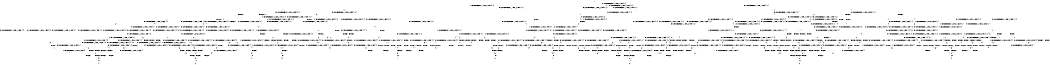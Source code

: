 digraph BCG {
size = "7, 10.5";
center = TRUE;
node [shape = circle];
0 [peripheries = 2];
0 -> 1 [label = "EX !0 !ATOMIC_EXCH_BRANCH (1, +1, TRUE, +0, 2, TRUE) !{0, 1, 2}"];
0 -> 2 [label = "EX !2 !ATOMIC_EXCH_BRANCH (1, +0, TRUE, +0, 3, TRUE) !{0, 1, 2}"];
0 -> 3 [label = "EX !1 !ATOMIC_EXCH_BRANCH (1, +0, TRUE, +0, 1, TRUE) !{0, 1, 2}"];
0 -> 4 [label = "EX !0 !ATOMIC_EXCH_BRANCH (1, +1, TRUE, +0, 2, TRUE) !{0, 1, 2}"];
1 -> 5 [label = "EX !2 !ATOMIC_EXCH_BRANCH (1, +0, TRUE, +0, 3, FALSE) !{0, 1, 2}"];
1 -> 6 [label = "EX !1 !ATOMIC_EXCH_BRANCH (1, +0, TRUE, +0, 1, FALSE) !{0, 1, 2}"];
1 -> 7 [label = "TERMINATE !0"];
2 -> 8 [label = "EX !0 !ATOMIC_EXCH_BRANCH (1, +1, TRUE, +0, 2, TRUE) !{0, 1, 2}"];
2 -> 9 [label = "EX !1 !ATOMIC_EXCH_BRANCH (1, +0, TRUE, +0, 1, TRUE) !{0, 1, 2}"];
2 -> 10 [label = "TERMINATE !2"];
2 -> 11 [label = "EX !0 !ATOMIC_EXCH_BRANCH (1, +1, TRUE, +0, 2, TRUE) !{0, 1, 2}"];
3 -> 3 [label = "EX !1 !ATOMIC_EXCH_BRANCH (1, +0, TRUE, +0, 1, TRUE) !{0, 1, 2}"];
3 -> 12 [label = "EX !0 !ATOMIC_EXCH_BRANCH (1, +1, TRUE, +0, 2, TRUE) !{0, 1, 2}"];
3 -> 9 [label = "EX !2 !ATOMIC_EXCH_BRANCH (1, +0, TRUE, +0, 3, TRUE) !{0, 1, 2}"];
3 -> 13 [label = "EX !0 !ATOMIC_EXCH_BRANCH (1, +1, TRUE, +0, 2, TRUE) !{0, 1, 2}"];
4 -> 14 [label = "EX !1 !ATOMIC_EXCH_BRANCH (1, +0, TRUE, +0, 1, FALSE) !{0, 1, 2}"];
4 -> 15 [label = "EX !2 !ATOMIC_EXCH_BRANCH (1, +0, TRUE, +0, 3, FALSE) !{0, 1, 2}"];
4 -> 16 [label = "EX !1 !ATOMIC_EXCH_BRANCH (1, +0, TRUE, +0, 1, FALSE) !{0, 1, 2}"];
4 -> 17 [label = "TERMINATE !0"];
5 -> 8 [label = "EX !2 !ATOMIC_EXCH_BRANCH (1, +1, TRUE, +0, 3, TRUE) !{0, 1, 2}"];
5 -> 18 [label = "EX !1 !ATOMIC_EXCH_BRANCH (1, +0, TRUE, +0, 1, TRUE) !{0, 1, 2}"];
5 -> 19 [label = "TERMINATE !0"];
6 -> 20 [label = "EX !2 !ATOMIC_EXCH_BRANCH (1, +0, TRUE, +0, 3, TRUE) !{0, 1, 2}"];
6 -> 21 [label = "TERMINATE !0"];
6 -> 22 [label = "TERMINATE !1"];
7 -> 23 [label = "EX !2 !ATOMIC_EXCH_BRANCH (1, +0, TRUE, +0, 3, FALSE) !{1, 2}"];
7 -> 24 [label = "EX !1 !ATOMIC_EXCH_BRANCH (1, +0, TRUE, +0, 1, FALSE) !{1, 2}"];
7 -> 25 [label = "EX !1 !ATOMIC_EXCH_BRANCH (1, +0, TRUE, +0, 1, FALSE) !{1, 2}"];
8 -> 26 [label = "EX !1 !ATOMIC_EXCH_BRANCH (1, +0, TRUE, +0, 1, FALSE) !{0, 1, 2}"];
8 -> 27 [label = "TERMINATE !0"];
8 -> 28 [label = "TERMINATE !2"];
9 -> 9 [label = "EX !1 !ATOMIC_EXCH_BRANCH (1, +0, TRUE, +0, 1, TRUE) !{0, 1, 2}"];
9 -> 29 [label = "EX !0 !ATOMIC_EXCH_BRANCH (1, +1, TRUE, +0, 2, TRUE) !{0, 1, 2}"];
9 -> 30 [label = "TERMINATE !2"];
9 -> 31 [label = "EX !0 !ATOMIC_EXCH_BRANCH (1, +1, TRUE, +0, 2, TRUE) !{0, 1, 2}"];
10 -> 32 [label = "EX !0 !ATOMIC_EXCH_BRANCH (1, +1, TRUE, +0, 2, TRUE) !{0, 1}"];
10 -> 33 [label = "EX !1 !ATOMIC_EXCH_BRANCH (1, +0, TRUE, +0, 1, TRUE) !{0, 1}"];
10 -> 34 [label = "EX !0 !ATOMIC_EXCH_BRANCH (1, +1, TRUE, +0, 2, TRUE) !{0, 1}"];
11 -> 35 [label = "EX !1 !ATOMIC_EXCH_BRANCH (1, +0, TRUE, +0, 1, FALSE) !{0, 1, 2}"];
11 -> 36 [label = "EX !1 !ATOMIC_EXCH_BRANCH (1, +0, TRUE, +0, 1, FALSE) !{0, 1, 2}"];
11 -> 37 [label = "TERMINATE !0"];
11 -> 38 [label = "TERMINATE !2"];
12 -> 6 [label = "EX !1 !ATOMIC_EXCH_BRANCH (1, +0, TRUE, +0, 1, FALSE) !{0, 1, 2}"];
12 -> 39 [label = "EX !2 !ATOMIC_EXCH_BRANCH (1, +0, TRUE, +0, 3, FALSE) !{0, 1, 2}"];
12 -> 40 [label = "TERMINATE !0"];
13 -> 14 [label = "EX !1 !ATOMIC_EXCH_BRANCH (1, +0, TRUE, +0, 1, FALSE) !{0, 1, 2}"];
13 -> 16 [label = "EX !1 !ATOMIC_EXCH_BRANCH (1, +0, TRUE, +0, 1, FALSE) !{0, 1, 2}"];
13 -> 41 [label = "EX !2 !ATOMIC_EXCH_BRANCH (1, +0, TRUE, +0, 3, FALSE) !{0, 1, 2}"];
13 -> 42 [label = "TERMINATE !0"];
14 -> 43 [label = "EX !2 !ATOMIC_EXCH_BRANCH (1, +0, TRUE, +0, 3, TRUE) !{0, 1, 2}"];
14 -> 44 [label = "EX !2 !ATOMIC_EXCH_BRANCH (1, +0, TRUE, +0, 3, TRUE) !{0, 1, 2}"];
14 -> 45 [label = "TERMINATE !0"];
14 -> 46 [label = "TERMINATE !1"];
15 -> 47 [label = "EX !1 !ATOMIC_EXCH_BRANCH (1, +0, TRUE, +0, 1, TRUE) !{0, 1, 2}"];
15 -> 11 [label = "EX !2 !ATOMIC_EXCH_BRANCH (1, +1, TRUE, +0, 3, TRUE) !{0, 1, 2}"];
15 -> 48 [label = "EX !1 !ATOMIC_EXCH_BRANCH (1, +0, TRUE, +0, 1, TRUE) !{0, 1, 2}"];
15 -> 49 [label = "TERMINATE !0"];
16 -> 50 [label = "EX !2 !ATOMIC_EXCH_BRANCH (1, +0, TRUE, +0, 3, TRUE) !{0, 1, 2}"];
16 -> 51 [label = "TERMINATE !0"];
16 -> 52 [label = "TERMINATE !1"];
17 -> 53 [label = "EX !2 !ATOMIC_EXCH_BRANCH (1, +0, TRUE, +0, 3, FALSE) !{1, 2}"];
17 -> 54 [label = "EX !1 !ATOMIC_EXCH_BRANCH (1, +0, TRUE, +0, 1, FALSE) !{1, 2}"];
18 -> 18 [label = "EX !1 !ATOMIC_EXCH_BRANCH (1, +0, TRUE, +0, 1, TRUE) !{0, 1, 2}"];
18 -> 29 [label = "EX !2 !ATOMIC_EXCH_BRANCH (1, +1, TRUE, +0, 3, TRUE) !{0, 1, 2}"];
18 -> 55 [label = "TERMINATE !0"];
19 -> 56 [label = "EX !2 !ATOMIC_EXCH_BRANCH (1, +1, TRUE, +0, 3, TRUE) !{1, 2}"];
19 -> 57 [label = "EX !1 !ATOMIC_EXCH_BRANCH (1, +0, TRUE, +0, 1, TRUE) !{1, 2}"];
19 -> 58 [label = "EX !1 !ATOMIC_EXCH_BRANCH (1, +0, TRUE, +0, 1, TRUE) !{1, 2}"];
20 -> 59 [label = "TERMINATE !0"];
20 -> 60 [label = "TERMINATE !2"];
20 -> 61 [label = "TERMINATE !1"];
21 -> 62 [label = "EX !2 !ATOMIC_EXCH_BRANCH (1, +0, TRUE, +0, 3, TRUE) !{1, 2}"];
21 -> 63 [label = "TERMINATE !1"];
22 -> 64 [label = "EX !2 !ATOMIC_EXCH_BRANCH (1, +0, TRUE, +0, 3, TRUE) !{0, 2}"];
22 -> 63 [label = "TERMINATE !0"];
23 -> 56 [label = "EX !2 !ATOMIC_EXCH_BRANCH (1, +1, TRUE, +0, 3, TRUE) !{1, 2}"];
23 -> 57 [label = "EX !1 !ATOMIC_EXCH_BRANCH (1, +0, TRUE, +0, 1, TRUE) !{1, 2}"];
23 -> 58 [label = "EX !1 !ATOMIC_EXCH_BRANCH (1, +0, TRUE, +0, 1, TRUE) !{1, 2}"];
24 -> 62 [label = "EX !2 !ATOMIC_EXCH_BRANCH (1, +0, TRUE, +0, 3, TRUE) !{1, 2}"];
24 -> 63 [label = "TERMINATE !1"];
25 -> 65 [label = "EX !2 !ATOMIC_EXCH_BRANCH (1, +0, TRUE, +0, 3, TRUE) !{1, 2}"];
25 -> 66 [label = "EX !2 !ATOMIC_EXCH_BRANCH (1, +0, TRUE, +0, 3, TRUE) !{1, 2}"];
25 -> 67 [label = "TERMINATE !1"];
26 -> 59 [label = "TERMINATE !0"];
26 -> 60 [label = "TERMINATE !2"];
26 -> 61 [label = "TERMINATE !1"];
27 -> 68 [label = "EX !1 !ATOMIC_EXCH_BRANCH (1, +0, TRUE, +0, 1, FALSE) !{1, 2}"];
27 -> 69 [label = "TERMINATE !2"];
27 -> 70 [label = "EX !1 !ATOMIC_EXCH_BRANCH (1, +0, TRUE, +0, 1, FALSE) !{1, 2}"];
28 -> 71 [label = "EX !1 !ATOMIC_EXCH_BRANCH (1, +0, TRUE, +0, 1, FALSE) !{0, 1}"];
28 -> 69 [label = "TERMINATE !0"];
29 -> 26 [label = "EX !1 !ATOMIC_EXCH_BRANCH (1, +0, TRUE, +0, 1, FALSE) !{0, 1, 2}"];
29 -> 72 [label = "TERMINATE !0"];
29 -> 73 [label = "TERMINATE !2"];
30 -> 33 [label = "EX !1 !ATOMIC_EXCH_BRANCH (1, +0, TRUE, +0, 1, TRUE) !{0, 1}"];
30 -> 74 [label = "EX !0 !ATOMIC_EXCH_BRANCH (1, +1, TRUE, +0, 2, TRUE) !{0, 1}"];
30 -> 75 [label = "EX !0 !ATOMIC_EXCH_BRANCH (1, +1, TRUE, +0, 2, TRUE) !{0, 1}"];
31 -> 35 [label = "EX !1 !ATOMIC_EXCH_BRANCH (1, +0, TRUE, +0, 1, FALSE) !{0, 1, 2}"];
31 -> 36 [label = "EX !1 !ATOMIC_EXCH_BRANCH (1, +0, TRUE, +0, 1, FALSE) !{0, 1, 2}"];
31 -> 76 [label = "TERMINATE !0"];
31 -> 77 [label = "TERMINATE !2"];
32 -> 71 [label = "EX !1 !ATOMIC_EXCH_BRANCH (1, +0, TRUE, +0, 1, FALSE) !{0, 1}"];
32 -> 69 [label = "TERMINATE !0"];
33 -> 33 [label = "EX !1 !ATOMIC_EXCH_BRANCH (1, +0, TRUE, +0, 1, TRUE) !{0, 1}"];
33 -> 74 [label = "EX !0 !ATOMIC_EXCH_BRANCH (1, +1, TRUE, +0, 2, TRUE) !{0, 1}"];
33 -> 75 [label = "EX !0 !ATOMIC_EXCH_BRANCH (1, +1, TRUE, +0, 2, TRUE) !{0, 1}"];
34 -> 78 [label = "EX !1 !ATOMIC_EXCH_BRANCH (1, +0, TRUE, +0, 1, FALSE) !{0, 1}"];
34 -> 79 [label = "EX !1 !ATOMIC_EXCH_BRANCH (1, +0, TRUE, +0, 1, FALSE) !{0, 1}"];
34 -> 80 [label = "TERMINATE !0"];
35 -> 81 [label = "TERMINATE !0"];
35 -> 82 [label = "TERMINATE !2"];
35 -> 83 [label = "TERMINATE !1"];
36 -> 84 [label = "TERMINATE !0"];
36 -> 85 [label = "TERMINATE !2"];
36 -> 86 [label = "TERMINATE !1"];
37 -> 87 [label = "EX !1 !ATOMIC_EXCH_BRANCH (1, +0, TRUE, +0, 1, FALSE) !{1, 2}"];
37 -> 88 [label = "TERMINATE !2"];
38 -> 89 [label = "EX !1 !ATOMIC_EXCH_BRANCH (1, +0, TRUE, +0, 1, FALSE) !{0, 1}"];
38 -> 88 [label = "TERMINATE !0"];
39 -> 18 [label = "EX !1 !ATOMIC_EXCH_BRANCH (1, +0, TRUE, +0, 1, TRUE) !{0, 1, 2}"];
39 -> 29 [label = "EX !2 !ATOMIC_EXCH_BRANCH (1, +1, TRUE, +0, 3, TRUE) !{0, 1, 2}"];
39 -> 55 [label = "TERMINATE !0"];
40 -> 24 [label = "EX !1 !ATOMIC_EXCH_BRANCH (1, +0, TRUE, +0, 1, FALSE) !{1, 2}"];
40 -> 90 [label = "EX !2 !ATOMIC_EXCH_BRANCH (1, +0, TRUE, +0, 3, FALSE) !{1, 2}"];
40 -> 25 [label = "EX !1 !ATOMIC_EXCH_BRANCH (1, +0, TRUE, +0, 1, FALSE) !{1, 2}"];
41 -> 47 [label = "EX !1 !ATOMIC_EXCH_BRANCH (1, +0, TRUE, +0, 1, TRUE) !{0, 1, 2}"];
41 -> 48 [label = "EX !1 !ATOMIC_EXCH_BRANCH (1, +0, TRUE, +0, 1, TRUE) !{0, 1, 2}"];
41 -> 31 [label = "EX !2 !ATOMIC_EXCH_BRANCH (1, +1, TRUE, +0, 3, TRUE) !{0, 1, 2}"];
41 -> 91 [label = "TERMINATE !0"];
42 -> 54 [label = "EX !1 !ATOMIC_EXCH_BRANCH (1, +0, TRUE, +0, 1, FALSE) !{1, 2}"];
42 -> 92 [label = "EX !2 !ATOMIC_EXCH_BRANCH (1, +0, TRUE, +0, 3, FALSE) !{1, 2}"];
43 -> 93 [label = "TERMINATE !0"];
43 -> 94 [label = "TERMINATE !2"];
43 -> 95 [label = "TERMINATE !1"];
44 -> 81 [label = "TERMINATE !0"];
44 -> 82 [label = "TERMINATE !2"];
44 -> 83 [label = "TERMINATE !1"];
45 -> 96 [label = "EX !2 !ATOMIC_EXCH_BRANCH (1, +0, TRUE, +0, 3, TRUE) !{1, 2}"];
45 -> 97 [label = "TERMINATE !1"];
46 -> 98 [label = "EX !2 !ATOMIC_EXCH_BRANCH (1, +0, TRUE, +0, 3, TRUE) !{0, 2}"];
46 -> 97 [label = "TERMINATE !0"];
47 -> 99 [label = "EX !2 !ATOMIC_EXCH_BRANCH (1, +1, TRUE, +0, 3, TRUE) !{0, 1, 2}"];
47 -> 47 [label = "EX !1 !ATOMIC_EXCH_BRANCH (1, +0, TRUE, +0, 1, TRUE) !{0, 1, 2}"];
47 -> 100 [label = "EX !2 !ATOMIC_EXCH_BRANCH (1, +1, TRUE, +0, 3, TRUE) !{0, 1, 2}"];
47 -> 101 [label = "TERMINATE !0"];
48 -> 47 [label = "EX !1 !ATOMIC_EXCH_BRANCH (1, +0, TRUE, +0, 1, TRUE) !{0, 1, 2}"];
48 -> 48 [label = "EX !1 !ATOMIC_EXCH_BRANCH (1, +0, TRUE, +0, 1, TRUE) !{0, 1, 2}"];
48 -> 31 [label = "EX !2 !ATOMIC_EXCH_BRANCH (1, +1, TRUE, +0, 3, TRUE) !{0, 1, 2}"];
48 -> 91 [label = "TERMINATE !0"];
49 -> 102 [label = "EX !2 !ATOMIC_EXCH_BRANCH (1, +1, TRUE, +0, 3, TRUE) !{1, 2}"];
49 -> 103 [label = "EX !1 !ATOMIC_EXCH_BRANCH (1, +0, TRUE, +0, 1, TRUE) !{1, 2}"];
50 -> 84 [label = "TERMINATE !0"];
50 -> 85 [label = "TERMINATE !2"];
50 -> 86 [label = "TERMINATE !1"];
51 -> 104 [label = "EX !2 !ATOMIC_EXCH_BRANCH (1, +0, TRUE, +0, 3, TRUE) !{1, 2}"];
51 -> 105 [label = "TERMINATE !1"];
52 -> 106 [label = "EX !2 !ATOMIC_EXCH_BRANCH (1, +0, TRUE, +0, 3, TRUE) !{0, 2}"];
52 -> 105 [label = "TERMINATE !0"];
53 -> 102 [label = "EX !2 !ATOMIC_EXCH_BRANCH (1, +1, TRUE, +0, 3, TRUE) !{1, 2}"];
53 -> 103 [label = "EX !1 !ATOMIC_EXCH_BRANCH (1, +0, TRUE, +0, 1, TRUE) !{1, 2}"];
54 -> 104 [label = "EX !2 !ATOMIC_EXCH_BRANCH (1, +0, TRUE, +0, 3, TRUE) !{1, 2}"];
54 -> 105 [label = "TERMINATE !1"];
55 -> 57 [label = "EX !1 !ATOMIC_EXCH_BRANCH (1, +0, TRUE, +0, 1, TRUE) !{1, 2}"];
55 -> 107 [label = "EX !2 !ATOMIC_EXCH_BRANCH (1, +1, TRUE, +0, 3, TRUE) !{1, 2}"];
55 -> 58 [label = "EX !1 !ATOMIC_EXCH_BRANCH (1, +0, TRUE, +0, 1, TRUE) !{1, 2}"];
56 -> 68 [label = "EX !1 !ATOMIC_EXCH_BRANCH (1, +0, TRUE, +0, 1, FALSE) !{1, 2}"];
56 -> 69 [label = "TERMINATE !2"];
56 -> 70 [label = "EX !1 !ATOMIC_EXCH_BRANCH (1, +0, TRUE, +0, 1, FALSE) !{1, 2}"];
57 -> 57 [label = "EX !1 !ATOMIC_EXCH_BRANCH (1, +0, TRUE, +0, 1, TRUE) !{1, 2}"];
57 -> 107 [label = "EX !2 !ATOMIC_EXCH_BRANCH (1, +1, TRUE, +0, 3, TRUE) !{1, 2}"];
57 -> 58 [label = "EX !1 !ATOMIC_EXCH_BRANCH (1, +0, TRUE, +0, 1, TRUE) !{1, 2}"];
58 -> 108 [label = "EX !2 !ATOMIC_EXCH_BRANCH (1, +1, TRUE, +0, 3, TRUE) !{1, 2}"];
58 -> 58 [label = "EX !1 !ATOMIC_EXCH_BRANCH (1, +0, TRUE, +0, 1, TRUE) !{1, 2}"];
58 -> 109 [label = "EX !2 !ATOMIC_EXCH_BRANCH (1, +1, TRUE, +0, 3, TRUE) !{1, 2}"];
59 -> 110 [label = "TERMINATE !2"];
59 -> 111 [label = "TERMINATE !1"];
60 -> 110 [label = "TERMINATE !0"];
60 -> 112 [label = "TERMINATE !1"];
61 -> 111 [label = "TERMINATE !0"];
61 -> 112 [label = "TERMINATE !2"];
62 -> 110 [label = "TERMINATE !2"];
62 -> 111 [label = "TERMINATE !1"];
63 -> 113 [label = "EX !2 !ATOMIC_EXCH_BRANCH (1, +0, TRUE, +0, 3, TRUE) !{2}"];
63 -> 114 [label = "EX !2 !ATOMIC_EXCH_BRANCH (1, +0, TRUE, +0, 3, TRUE) !{2}"];
64 -> 111 [label = "TERMINATE !0"];
64 -> 112 [label = "TERMINATE !2"];
65 -> 115 [label = "TERMINATE !2"];
65 -> 116 [label = "TERMINATE !1"];
66 -> 117 [label = "TERMINATE !2"];
66 -> 118 [label = "TERMINATE !1"];
67 -> 119 [label = "EX !2 !ATOMIC_EXCH_BRANCH (1, +0, TRUE, +0, 3, TRUE) !{2}"];
68 -> 110 [label = "TERMINATE !2"];
68 -> 111 [label = "TERMINATE !1"];
69 -> 120 [label = "EX !1 !ATOMIC_EXCH_BRANCH (1, +0, TRUE, +0, 1, FALSE) !{1}"];
69 -> 121 [label = "EX !1 !ATOMIC_EXCH_BRANCH (1, +0, TRUE, +0, 1, FALSE) !{1}"];
70 -> 117 [label = "TERMINATE !2"];
70 -> 118 [label = "TERMINATE !1"];
71 -> 110 [label = "TERMINATE !0"];
71 -> 112 [label = "TERMINATE !1"];
72 -> 68 [label = "EX !1 !ATOMIC_EXCH_BRANCH (1, +0, TRUE, +0, 1, FALSE) !{1, 2}"];
72 -> 122 [label = "TERMINATE !2"];
72 -> 70 [label = "EX !1 !ATOMIC_EXCH_BRANCH (1, +0, TRUE, +0, 1, FALSE) !{1, 2}"];
73 -> 71 [label = "EX !1 !ATOMIC_EXCH_BRANCH (1, +0, TRUE, +0, 1, FALSE) !{0, 1}"];
73 -> 122 [label = "TERMINATE !0"];
74 -> 71 [label = "EX !1 !ATOMIC_EXCH_BRANCH (1, +0, TRUE, +0, 1, FALSE) !{0, 1}"];
74 -> 122 [label = "TERMINATE !0"];
75 -> 78 [label = "EX !1 !ATOMIC_EXCH_BRANCH (1, +0, TRUE, +0, 1, FALSE) !{0, 1}"];
75 -> 79 [label = "EX !1 !ATOMIC_EXCH_BRANCH (1, +0, TRUE, +0, 1, FALSE) !{0, 1}"];
75 -> 123 [label = "TERMINATE !0"];
76 -> 87 [label = "EX !1 !ATOMIC_EXCH_BRANCH (1, +0, TRUE, +0, 1, FALSE) !{1, 2}"];
76 -> 124 [label = "TERMINATE !2"];
77 -> 89 [label = "EX !1 !ATOMIC_EXCH_BRANCH (1, +0, TRUE, +0, 1, FALSE) !{0, 1}"];
77 -> 124 [label = "TERMINATE !0"];
78 -> 125 [label = "TERMINATE !0"];
78 -> 126 [label = "TERMINATE !1"];
79 -> 127 [label = "TERMINATE !0"];
79 -> 128 [label = "TERMINATE !1"];
80 -> 129 [label = "EX !1 !ATOMIC_EXCH_BRANCH (1, +0, TRUE, +0, 1, FALSE) !{1}"];
81 -> 130 [label = "TERMINATE !2"];
81 -> 131 [label = "TERMINATE !1"];
82 -> 130 [label = "TERMINATE !0"];
82 -> 132 [label = "TERMINATE !1"];
83 -> 131 [label = "TERMINATE !0"];
83 -> 132 [label = "TERMINATE !2"];
84 -> 133 [label = "TERMINATE !2"];
84 -> 134 [label = "TERMINATE !1"];
85 -> 133 [label = "TERMINATE !0"];
85 -> 135 [label = "TERMINATE !1"];
86 -> 134 [label = "TERMINATE !0"];
86 -> 135 [label = "TERMINATE !2"];
87 -> 133 [label = "TERMINATE !2"];
87 -> 134 [label = "TERMINATE !1"];
88 -> 136 [label = "EX !1 !ATOMIC_EXCH_BRANCH (1, +0, TRUE, +0, 1, FALSE) !{1}"];
89 -> 133 [label = "TERMINATE !0"];
89 -> 135 [label = "TERMINATE !1"];
90 -> 57 [label = "EX !1 !ATOMIC_EXCH_BRANCH (1, +0, TRUE, +0, 1, TRUE) !{1, 2}"];
90 -> 107 [label = "EX !2 !ATOMIC_EXCH_BRANCH (1, +1, TRUE, +0, 3, TRUE) !{1, 2}"];
90 -> 58 [label = "EX !1 !ATOMIC_EXCH_BRANCH (1, +0, TRUE, +0, 1, TRUE) !{1, 2}"];
91 -> 103 [label = "EX !1 !ATOMIC_EXCH_BRANCH (1, +0, TRUE, +0, 1, TRUE) !{1, 2}"];
91 -> 137 [label = "EX !2 !ATOMIC_EXCH_BRANCH (1, +1, TRUE, +0, 3, TRUE) !{1, 2}"];
92 -> 103 [label = "EX !1 !ATOMIC_EXCH_BRANCH (1, +0, TRUE, +0, 1, TRUE) !{1, 2}"];
92 -> 137 [label = "EX !2 !ATOMIC_EXCH_BRANCH (1, +1, TRUE, +0, 3, TRUE) !{1, 2}"];
93 -> 138 [label = "TERMINATE !2"];
93 -> 139 [label = "TERMINATE !1"];
94 -> 138 [label = "TERMINATE !0"];
94 -> 140 [label = "TERMINATE !1"];
95 -> 139 [label = "TERMINATE !0"];
95 -> 140 [label = "TERMINATE !2"];
96 -> 130 [label = "TERMINATE !2"];
96 -> 131 [label = "TERMINATE !1"];
97 -> 141 [label = "EX !2 !ATOMIC_EXCH_BRANCH (1, +0, TRUE, +0, 3, TRUE) !{2}"];
98 -> 131 [label = "TERMINATE !0"];
98 -> 132 [label = "TERMINATE !2"];
99 -> 142 [label = "EX !1 !ATOMIC_EXCH_BRANCH (1, +0, TRUE, +0, 1, FALSE) !{0, 1, 2}"];
99 -> 143 [label = "TERMINATE !0"];
99 -> 144 [label = "TERMINATE !2"];
100 -> 35 [label = "EX !1 !ATOMIC_EXCH_BRANCH (1, +0, TRUE, +0, 1, FALSE) !{0, 1, 2}"];
100 -> 145 [label = "TERMINATE !0"];
100 -> 146 [label = "TERMINATE !2"];
101 -> 147 [label = "EX !1 !ATOMIC_EXCH_BRANCH (1, +0, TRUE, +0, 1, TRUE) !{1, 2}"];
101 -> 148 [label = "EX !2 !ATOMIC_EXCH_BRANCH (1, +1, TRUE, +0, 3, TRUE) !{1, 2}"];
102 -> 87 [label = "EX !1 !ATOMIC_EXCH_BRANCH (1, +0, TRUE, +0, 1, FALSE) !{1, 2}"];
102 -> 88 [label = "TERMINATE !2"];
103 -> 103 [label = "EX !1 !ATOMIC_EXCH_BRANCH (1, +0, TRUE, +0, 1, TRUE) !{1, 2}"];
103 -> 137 [label = "EX !2 !ATOMIC_EXCH_BRANCH (1, +1, TRUE, +0, 3, TRUE) !{1, 2}"];
104 -> 133 [label = "TERMINATE !2"];
104 -> 134 [label = "TERMINATE !1"];
105 -> 149 [label = "EX !2 !ATOMIC_EXCH_BRANCH (1, +0, TRUE, +0, 3, TRUE) !{2}"];
106 -> 134 [label = "TERMINATE !0"];
106 -> 135 [label = "TERMINATE !2"];
107 -> 68 [label = "EX !1 !ATOMIC_EXCH_BRANCH (1, +0, TRUE, +0, 1, FALSE) !{1, 2}"];
107 -> 122 [label = "TERMINATE !2"];
107 -> 70 [label = "EX !1 !ATOMIC_EXCH_BRANCH (1, +0, TRUE, +0, 1, FALSE) !{1, 2}"];
108 -> 150 [label = "EX !1 !ATOMIC_EXCH_BRANCH (1, +0, TRUE, +0, 1, FALSE) !{1, 2}"];
108 -> 151 [label = "TERMINATE !2"];
108 -> 70 [label = "EX !1 !ATOMIC_EXCH_BRANCH (1, +0, TRUE, +0, 1, FALSE) !{1, 2}"];
109 -> 70 [label = "EX !1 !ATOMIC_EXCH_BRANCH (1, +0, TRUE, +0, 1, FALSE) !{1, 2}"];
109 -> 152 [label = "TERMINATE !2"];
110 -> 153 [label = "TERMINATE !1"];
111 -> 153 [label = "TERMINATE !2"];
112 -> 153 [label = "TERMINATE !0"];
113 -> 153 [label = "TERMINATE !2"];
114 -> 154 [label = "TERMINATE !2"];
115 -> 155 [label = "TERMINATE !1"];
116 -> 155 [label = "TERMINATE !2"];
117 -> 156 [label = "TERMINATE !1"];
118 -> 156 [label = "TERMINATE !2"];
119 -> 156 [label = "TERMINATE !2"];
120 -> 153 [label = "TERMINATE !1"];
121 -> 157 [label = "TERMINATE !1"];
122 -> 120 [label = "EX !1 !ATOMIC_EXCH_BRANCH (1, +0, TRUE, +0, 1, FALSE) !{1}"];
122 -> 121 [label = "EX !1 !ATOMIC_EXCH_BRANCH (1, +0, TRUE, +0, 1, FALSE) !{1}"];
123 -> 129 [label = "EX !1 !ATOMIC_EXCH_BRANCH (1, +0, TRUE, +0, 1, FALSE) !{1}"];
124 -> 136 [label = "EX !1 !ATOMIC_EXCH_BRANCH (1, +0, TRUE, +0, 1, FALSE) !{1}"];
125 -> 158 [label = "TERMINATE !1"];
126 -> 158 [label = "TERMINATE !0"];
127 -> 159 [label = "TERMINATE !1"];
128 -> 159 [label = "TERMINATE !0"];
129 -> 159 [label = "TERMINATE !1"];
130 -> 160 [label = "TERMINATE !1"];
131 -> 160 [label = "TERMINATE !2"];
132 -> 160 [label = "TERMINATE !0"];
133 -> 161 [label = "TERMINATE !1"];
134 -> 161 [label = "TERMINATE !2"];
135 -> 161 [label = "TERMINATE !0"];
136 -> 161 [label = "TERMINATE !1"];
137 -> 87 [label = "EX !1 !ATOMIC_EXCH_BRANCH (1, +0, TRUE, +0, 1, FALSE) !{1, 2}"];
137 -> 124 [label = "TERMINATE !2"];
138 -> 162 [label = "TERMINATE !1"];
139 -> 162 [label = "TERMINATE !2"];
140 -> 162 [label = "TERMINATE !0"];
141 -> 160 [label = "TERMINATE !2"];
142 -> 93 [label = "TERMINATE !0"];
142 -> 94 [label = "TERMINATE !2"];
142 -> 95 [label = "TERMINATE !1"];
143 -> 163 [label = "EX !1 !ATOMIC_EXCH_BRANCH (1, +0, TRUE, +0, 1, FALSE) !{1, 2}"];
143 -> 164 [label = "TERMINATE !2"];
144 -> 165 [label = "EX !1 !ATOMIC_EXCH_BRANCH (1, +0, TRUE, +0, 1, FALSE) !{0, 1}"];
144 -> 164 [label = "TERMINATE !0"];
145 -> 166 [label = "EX !1 !ATOMIC_EXCH_BRANCH (1, +0, TRUE, +0, 1, FALSE) !{1, 2}"];
145 -> 167 [label = "TERMINATE !2"];
146 -> 168 [label = "EX !1 !ATOMIC_EXCH_BRANCH (1, +0, TRUE, +0, 1, FALSE) !{0, 1}"];
146 -> 167 [label = "TERMINATE !0"];
147 -> 147 [label = "EX !1 !ATOMIC_EXCH_BRANCH (1, +0, TRUE, +0, 1, TRUE) !{1, 2}"];
147 -> 148 [label = "EX !2 !ATOMIC_EXCH_BRANCH (1, +1, TRUE, +0, 3, TRUE) !{1, 2}"];
148 -> 166 [label = "EX !1 !ATOMIC_EXCH_BRANCH (1, +0, TRUE, +0, 1, FALSE) !{1, 2}"];
148 -> 167 [label = "TERMINATE !2"];
149 -> 161 [label = "TERMINATE !2"];
150 -> 115 [label = "TERMINATE !2"];
150 -> 116 [label = "TERMINATE !1"];
151 -> 169 [label = "EX !1 !ATOMIC_EXCH_BRANCH (1, +0, TRUE, +0, 1, FALSE) !{1}"];
152 -> 170 [label = "EX !1 !ATOMIC_EXCH_BRANCH (1, +0, TRUE, +0, 1, FALSE) !{1}"];
153 -> 171 [label = "exit"];
154 -> 172 [label = "exit"];
155 -> 173 [label = "exit"];
156 -> 174 [label = "exit"];
157 -> 175 [label = "exit"];
158 -> 176 [label = "exit"];
159 -> 177 [label = "exit"];
160 -> 178 [label = "exit"];
161 -> 179 [label = "exit"];
162 -> 180 [label = "exit"];
163 -> 138 [label = "TERMINATE !2"];
163 -> 139 [label = "TERMINATE !1"];
164 -> 181 [label = "EX !1 !ATOMIC_EXCH_BRANCH (1, +0, TRUE, +0, 1, FALSE) !{1}"];
165 -> 138 [label = "TERMINATE !0"];
165 -> 140 [label = "TERMINATE !1"];
166 -> 130 [label = "TERMINATE !2"];
166 -> 131 [label = "TERMINATE !1"];
167 -> 182 [label = "EX !1 !ATOMIC_EXCH_BRANCH (1, +0, TRUE, +0, 1, FALSE) !{1}"];
168 -> 130 [label = "TERMINATE !0"];
168 -> 132 [label = "TERMINATE !1"];
169 -> 155 [label = "TERMINATE !1"];
170 -> 156 [label = "TERMINATE !1"];
181 -> 162 [label = "TERMINATE !1"];
182 -> 160 [label = "TERMINATE !1"];
}
